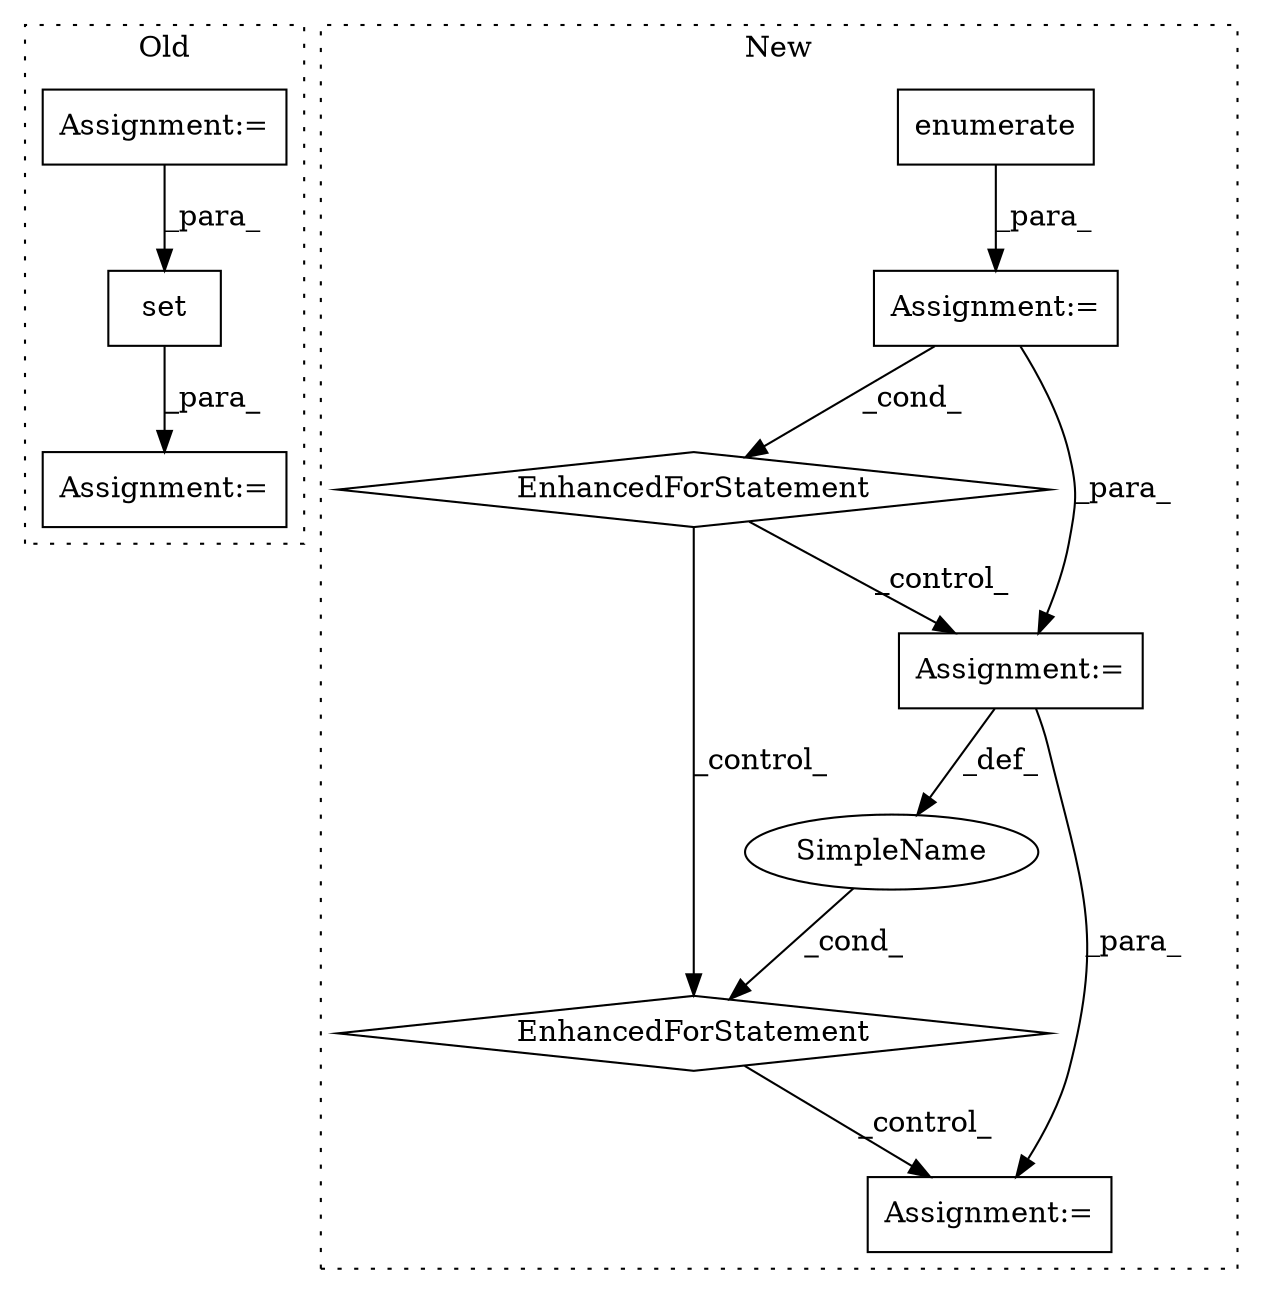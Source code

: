 digraph G {
subgraph cluster0 {
1 [label="set" a="32" s="814,862" l="4,1" shape="box"];
4 [label="Assignment:=" a="7" s="801" l="1" shape="box"];
6 [label="Assignment:=" a="7" s="703" l="1" shape="box"];
label = "Old";
style="dotted";
}
subgraph cluster1 {
2 [label="enumerate" a="32" s="1452,1478" l="10,1" shape="box"];
3 [label="Assignment:=" a="7" s="1378,1479" l="63,2" shape="box"];
5 [label="EnhancedForStatement" a="70" s="1489,1582" l="57,2" shape="diamond"];
7 [label="SimpleName" a="42" s="1550" l="4" shape="ellipse"];
8 [label="Assignment:=" a="7" s="1630" l="1" shape="box"];
9 [label="EnhancedForStatement" a="70" s="1378,1479" l="63,2" shape="diamond"];
10 [label="Assignment:=" a="7" s="1489,1582" l="57,2" shape="box"];
label = "New";
style="dotted";
}
1 -> 4 [label="_para_"];
2 -> 3 [label="_para_"];
3 -> 9 [label="_cond_"];
3 -> 10 [label="_para_"];
5 -> 8 [label="_control_"];
6 -> 1 [label="_para_"];
7 -> 5 [label="_cond_"];
9 -> 10 [label="_control_"];
9 -> 5 [label="_control_"];
10 -> 8 [label="_para_"];
10 -> 7 [label="_def_"];
}